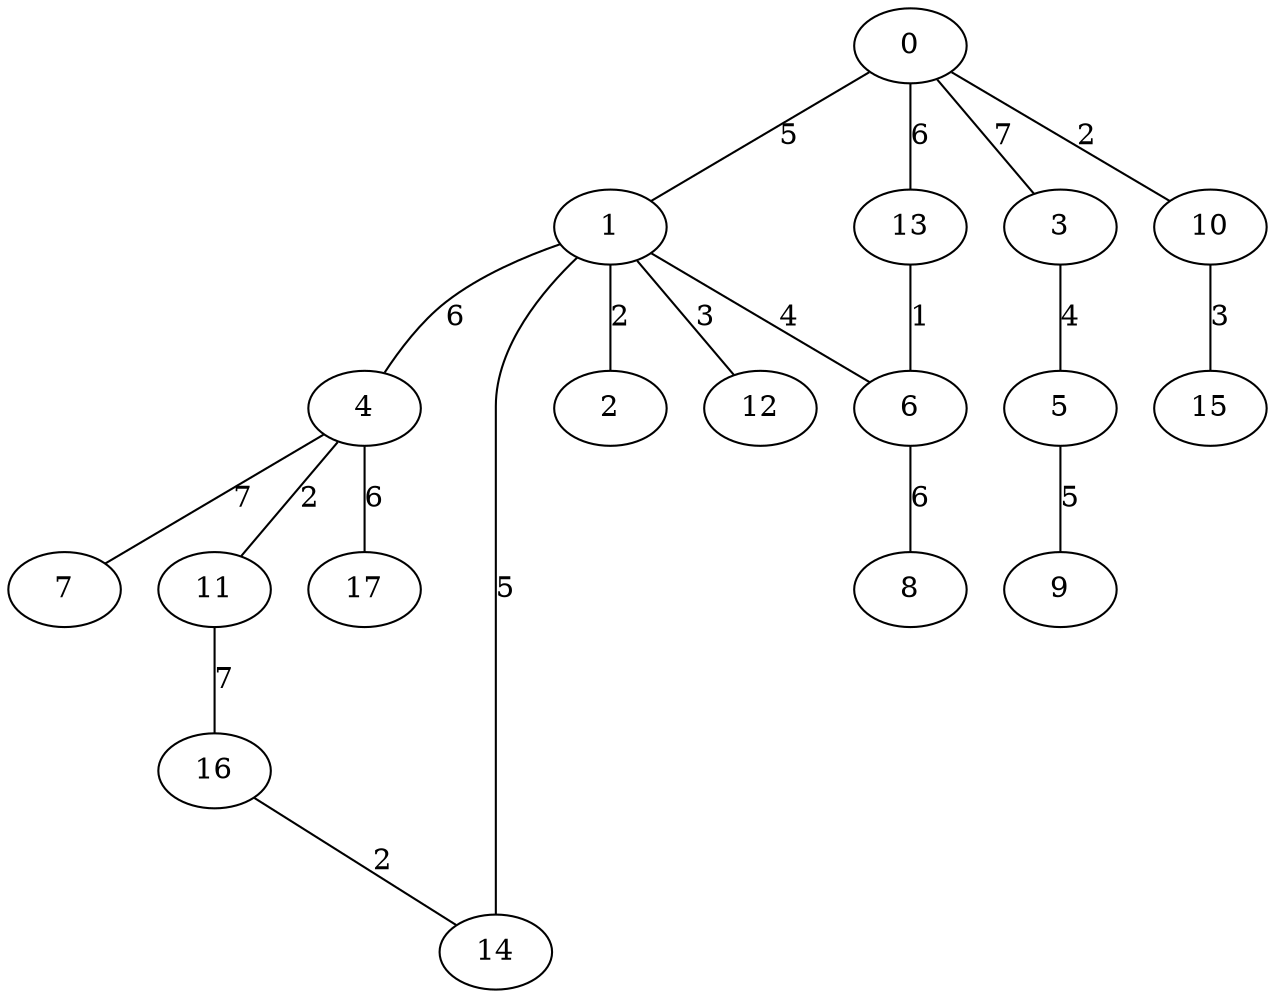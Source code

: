 graph g {
  0 [ habit = 10, size = 367, x = 6, y = 4 ]
  1 [ habit = 4, size = 468, x = 7, y = 6 ]
  2 [ habit = 4, size = 499, x = 6, y = 7 ]
  3 [ habit = 4, size = 484, x = 4, y = 5 ]
  4 [ habit = 5, size = 193, x = 8, y = 8 ]
  5 [ habit = 4, size = 355, x = 2, y = 4 ]
  6 [ habit = 1, size = 107, x = 8, y = 4 ]
  7 [ base = 1, habit = 5, size = 407, x = 10, y = 8 ]
  8 [ habit = 8, size = 228, x = 9, y = 3 ]
  9 [ habit = 7, size = 226, x = 1, y = 4 ]
  10 [ habit = 4, size = 58, x = 5, y = 3 ]
  11 [ habit = 8, size = 143, x = 8, y = 10 ]
  12 [ habit = 6, size = 560, x = 8, y = 6 ]
  13 [ habit = 9, size = 273, x = 7, y = 3 ]
  14 [ habit = 10, size = 137, x = 6, y = 8 ]
  15 [ habit = 12, size = 360, x = 5, y = 1 ]
  16 [ base = 2, habit = 3, size = 102, x = 6, y = 10 ]
  17 [ habit = 5, size = 457, x = 9, y = 10 ]

  0 -- 1 [ label = 5, weight = 5 ]
  0 -- 10 [ label = 2, weight = 2 ]
  0 -- 3 [ label = 7, weight = 7 ]
  0 -- 13 [ label = 6, weight = 6 ]
  1 -- 2 [ label = 2, weight = 2 ]
  1 -- 4 [ label = 6, weight = 6 ]
  1 -- 6 [ label = 4, weight = 4 ]
  1 -- 12 [ label = 3, weight = 3 ]
  1 -- 14 [ label = 5, weight = 5 ]
  3 -- 5 [ label = 4, weight = 4 ]
  4 -- 7 [ label = 7, weight = 7 ]
  4 -- 11 [ label = 2, weight = 2 ]
  4 -- 17 [ label = 6, weight = 6 ]
  5 -- 9 [ label = 5, weight = 5 ]
  6 -- 8 [ label = 6, weight = 6 ]
  10 -- 15 [ label = 3, weight = 3 ]
  11 -- 16 [ label = 7, weight = 7 ]
  13 -- 6 [ label = 1, weight = 1 ]
  16 -- 14 [ label = 2, weight = 2 ]
}
